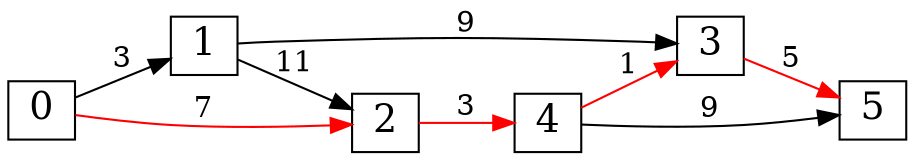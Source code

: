 digraph {
  graph [ rankdir="LR" ];
  node [ shape=polygon, sides=4, height=0.1, width=0.45, fontsize=18 ];
  0 -> 1 [ label="3" ];
  0 -> 2 [ label="7", color="red" ];
  1 -> 2 [ label="11" ];
  1 -> 3 [ label="9" ];
  2 -> 4 [ label="3", color="red" ];
  3 -> 5 [ label="5", color="red" ];
  4 -> 3 [ label="1", color="red" ];
  4 -> 5 [ label="9" ];
}
